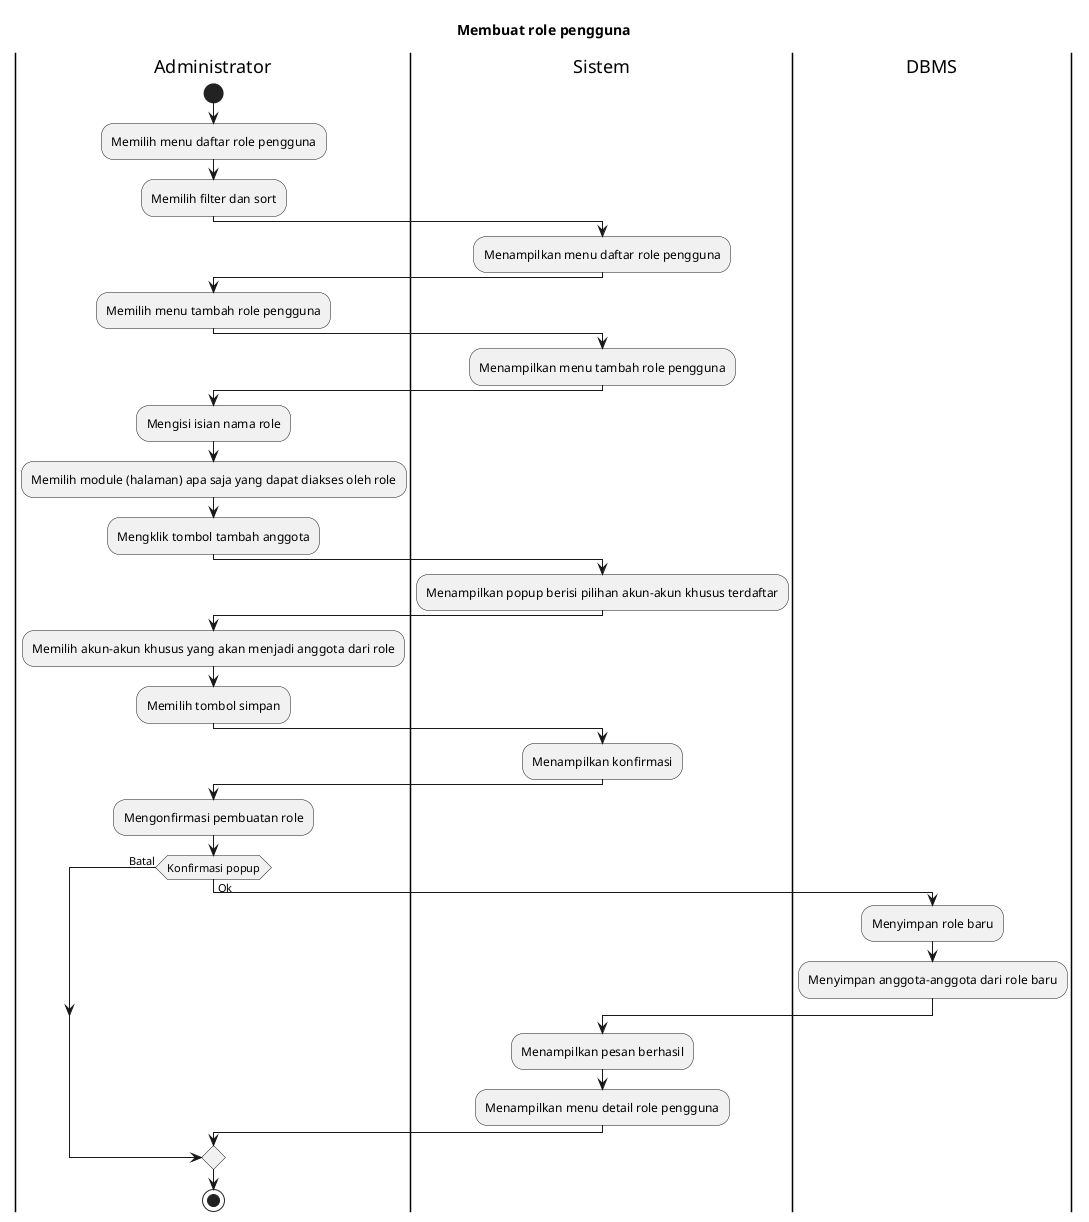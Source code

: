 @startuml Membuat role pengguna
title Membuat role pengguna

|Administrator|
start
:Memilih menu daftar role pengguna;
:Memilih filter dan sort;

|Sistem|
:Menampilkan menu daftar role pengguna;

|Administrator|
:Memilih menu tambah role pengguna;

|Sistem|
:Menampilkan menu tambah role pengguna;

|Administrator|
:Mengisi isian nama role;
:Memilih module (halaman) apa saja yang dapat diakses oleh role;
:Mengklik tombol tambah anggota;

|Sistem|
:Menampilkan popup berisi pilihan akun-akun khusus terdaftar;

|Administrator|
:Memilih akun-akun khusus yang akan menjadi anggota dari role;
:Memilih tombol simpan;

|Sistem|
:Menampilkan konfirmasi;

|Administrator|
:Mengonfirmasi pembuatan role;

if (Konfirmasi popup) then (Batal)
else (Ok)
  |DBMS|
  :Menyimpan role baru;
  :Menyimpan anggota-anggota dari role baru;

  |Sistem|
  :Menampilkan pesan berhasil;
  :Menampilkan menu detail role pengguna;
endif

|Administrator|
stop

@enduml